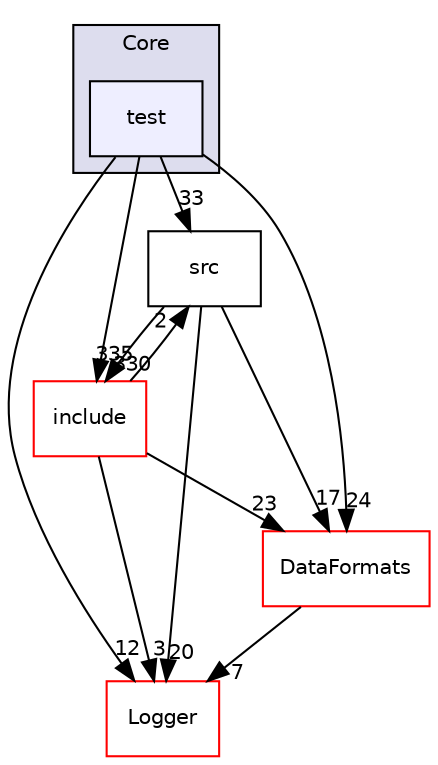 digraph "/home/travis/build/AliceO2Group/AliceO2/Framework/Core/test" {
  bgcolor=transparent;
  compound=true
  node [ fontsize="10", fontname="Helvetica"];
  edge [ labelfontsize="10", labelfontname="Helvetica"];
  subgraph clusterdir_9f165b2481dacfe69aa54d326bd5cd47 {
    graph [ bgcolor="#ddddee", pencolor="black", label="Core" fontname="Helvetica", fontsize="10", URL="dir_9f165b2481dacfe69aa54d326bd5cd47.html"]
  dir_8cb91374fcd70b92d5ee52379f113c0f [shape=box, label="test", style="filled", fillcolor="#eeeeff", pencolor="black", URL="dir_8cb91374fcd70b92d5ee52379f113c0f.html"];
  }
  dir_0b60ff9a1849fb34896fe8bde9baec43 [shape=box label="src" URL="dir_0b60ff9a1849fb34896fe8bde9baec43.html"];
  dir_985a55873ec4a56b27533251576853b6 [shape=box label="include" color="red" URL="dir_985a55873ec4a56b27533251576853b6.html"];
  dir_ab5a80d4bd40f73f0851d5ff6a022779 [shape=box label="Logger" color="red" URL="dir_ab5a80d4bd40f73f0851d5ff6a022779.html"];
  dir_2171f7ec022c5423887b07c69b2f5b48 [shape=box label="DataFormats" color="red" URL="dir_2171f7ec022c5423887b07c69b2f5b48.html"];
  dir_0b60ff9a1849fb34896fe8bde9baec43->dir_985a55873ec4a56b27533251576853b6 [headlabel="330", labeldistance=1.5 headhref="dir_000653_000651.html"];
  dir_0b60ff9a1849fb34896fe8bde9baec43->dir_ab5a80d4bd40f73f0851d5ff6a022779 [headlabel="20", labeldistance=1.5 headhref="dir_000653_000660.html"];
  dir_0b60ff9a1849fb34896fe8bde9baec43->dir_2171f7ec022c5423887b07c69b2f5b48 [headlabel="17", labeldistance=1.5 headhref="dir_000653_000076.html"];
  dir_985a55873ec4a56b27533251576853b6->dir_0b60ff9a1849fb34896fe8bde9baec43 [headlabel="2", labeldistance=1.5 headhref="dir_000651_000653.html"];
  dir_985a55873ec4a56b27533251576853b6->dir_ab5a80d4bd40f73f0851d5ff6a022779 [headlabel="3", labeldistance=1.5 headhref="dir_000651_000660.html"];
  dir_985a55873ec4a56b27533251576853b6->dir_2171f7ec022c5423887b07c69b2f5b48 [headlabel="23", labeldistance=1.5 headhref="dir_000651_000076.html"];
  dir_2171f7ec022c5423887b07c69b2f5b48->dir_ab5a80d4bd40f73f0851d5ff6a022779 [headlabel="7", labeldistance=1.5 headhref="dir_000076_000660.html"];
  dir_8cb91374fcd70b92d5ee52379f113c0f->dir_0b60ff9a1849fb34896fe8bde9baec43 [headlabel="33", labeldistance=1.5 headhref="dir_000654_000653.html"];
  dir_8cb91374fcd70b92d5ee52379f113c0f->dir_985a55873ec4a56b27533251576853b6 [headlabel="335", labeldistance=1.5 headhref="dir_000654_000651.html"];
  dir_8cb91374fcd70b92d5ee52379f113c0f->dir_ab5a80d4bd40f73f0851d5ff6a022779 [headlabel="12", labeldistance=1.5 headhref="dir_000654_000660.html"];
  dir_8cb91374fcd70b92d5ee52379f113c0f->dir_2171f7ec022c5423887b07c69b2f5b48 [headlabel="24", labeldistance=1.5 headhref="dir_000654_000076.html"];
}

